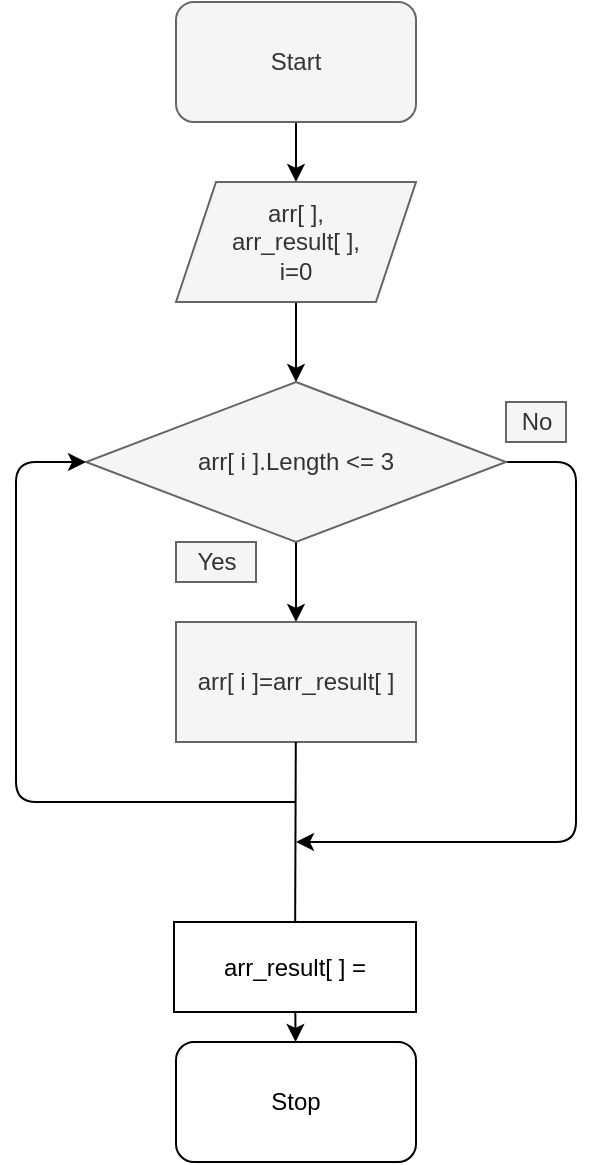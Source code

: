 <mxfile>
    <diagram id="_tygKBEXyotcVMBwLIyY" name="Page-1">
        <mxGraphModel dx="375" dy="442" grid="1" gridSize="10" guides="1" tooltips="1" connect="1" arrows="1" fold="1" page="1" pageScale="1" pageWidth="827" pageHeight="1169" background="#ffffff" math="0" shadow="0">
            <root>
                <mxCell id="0"/>
                <mxCell id="1" parent="0"/>
                <mxCell id="4" value="" style="edgeStyle=none;html=1;strokeColor=#000000;" parent="1" source="2" target="3" edge="1">
                    <mxGeometry relative="1" as="geometry"/>
                </mxCell>
                <mxCell id="2" value="Start" style="rounded=1;whiteSpace=wrap;html=1;fillColor=#f5f5f5;fontColor=#333333;strokeColor=#666666;" parent="1" vertex="1">
                    <mxGeometry x="240" y="20" width="120" height="60" as="geometry"/>
                </mxCell>
                <mxCell id="7" value="" style="edgeStyle=none;html=1;strokeColor=#000000;" parent="1" source="3" target="5" edge="1">
                    <mxGeometry relative="1" as="geometry"/>
                </mxCell>
                <mxCell id="3" value="arr[ ],&lt;br&gt;arr_result[ ],&lt;br&gt;i=0" style="shape=parallelogram;perimeter=parallelogramPerimeter;whiteSpace=wrap;html=1;fixedSize=1;fillColor=#f5f5f5;fontColor=#333333;strokeColor=#666666;" parent="1" vertex="1">
                    <mxGeometry x="240" y="110" width="120" height="60" as="geometry"/>
                </mxCell>
                <mxCell id="8" value="" style="edgeStyle=none;html=1;strokeColor=#000000;" parent="1" source="5" target="6" edge="1">
                    <mxGeometry relative="1" as="geometry"/>
                </mxCell>
                <mxCell id="12" style="edgeStyle=none;html=1;strokeColor=#000000;" parent="1" source="5" edge="1">
                    <mxGeometry relative="1" as="geometry">
                        <mxPoint x="300" y="440" as="targetPoint"/>
                        <Array as="points">
                            <mxPoint x="440" y="250"/>
                            <mxPoint x="440" y="440"/>
                        </Array>
                    </mxGeometry>
                </mxCell>
                <mxCell id="5" value="arr[ i ].Length &amp;lt;= 3" style="rhombus;whiteSpace=wrap;html=1;fillColor=#f5f5f5;fontColor=#333333;strokeColor=#666666;" parent="1" vertex="1">
                    <mxGeometry x="195" y="210" width="210" height="80" as="geometry"/>
                </mxCell>
                <mxCell id="11" value="" style="edgeStyle=none;html=1;startArrow=none;strokeColor=#000000;" parent="1" source="15" target="10" edge="1">
                    <mxGeometry relative="1" as="geometry"/>
                </mxCell>
                <mxCell id="6" value="arr[ i ]=arr_result[ ]" style="rounded=0;whiteSpace=wrap;html=1;fillColor=#f5f5f5;fontColor=#333333;strokeColor=#666666;" parent="1" vertex="1">
                    <mxGeometry x="240" y="330" width="120" height="60" as="geometry"/>
                </mxCell>
                <mxCell id="9" value="Yes" style="text;html=1;align=center;verticalAlign=middle;resizable=0;points=[];autosize=1;fillColor=#f5f5f5;fontColor=#333333;strokeColor=#666666;" parent="1" vertex="1">
                    <mxGeometry x="240" y="290" width="40" height="20" as="geometry"/>
                </mxCell>
                <mxCell id="10" value="Stop" style="rounded=1;whiteSpace=wrap;html=1;" parent="1" vertex="1">
                    <mxGeometry x="240" y="540" width="120" height="60" as="geometry"/>
                </mxCell>
                <mxCell id="13" value="" style="endArrow=classic;html=1;entryX=0;entryY=0.5;entryDx=0;entryDy=0;strokeColor=#000000;" parent="1" target="5" edge="1">
                    <mxGeometry width="50" height="50" relative="1" as="geometry">
                        <mxPoint x="300" y="420" as="sourcePoint"/>
                        <mxPoint x="160" y="420" as="targetPoint"/>
                        <Array as="points">
                            <mxPoint x="160" y="420"/>
                            <mxPoint x="160" y="250"/>
                        </Array>
                    </mxGeometry>
                </mxCell>
                <mxCell id="14" value="No" style="text;html=1;align=center;verticalAlign=middle;resizable=0;points=[];autosize=1;fillColor=#f5f5f5;fontColor=#333333;strokeColor=#666666;" parent="1" vertex="1">
                    <mxGeometry x="405" y="220" width="30" height="20" as="geometry"/>
                </mxCell>
                <mxCell id="15" value="arr_result[ ] =" style="rounded=0;whiteSpace=wrap;html=1;" parent="1" vertex="1">
                    <mxGeometry x="239" y="480" width="121" height="45" as="geometry"/>
                </mxCell>
                <mxCell id="16" value="" style="edgeStyle=none;html=1;endArrow=none;strokeColor=#000000;" parent="1" source="6" target="15" edge="1">
                    <mxGeometry relative="1" as="geometry">
                        <mxPoint x="300" y="390" as="sourcePoint"/>
                        <mxPoint x="300" y="498" as="targetPoint"/>
                    </mxGeometry>
                </mxCell>
            </root>
        </mxGraphModel>
    </diagram>
</mxfile>